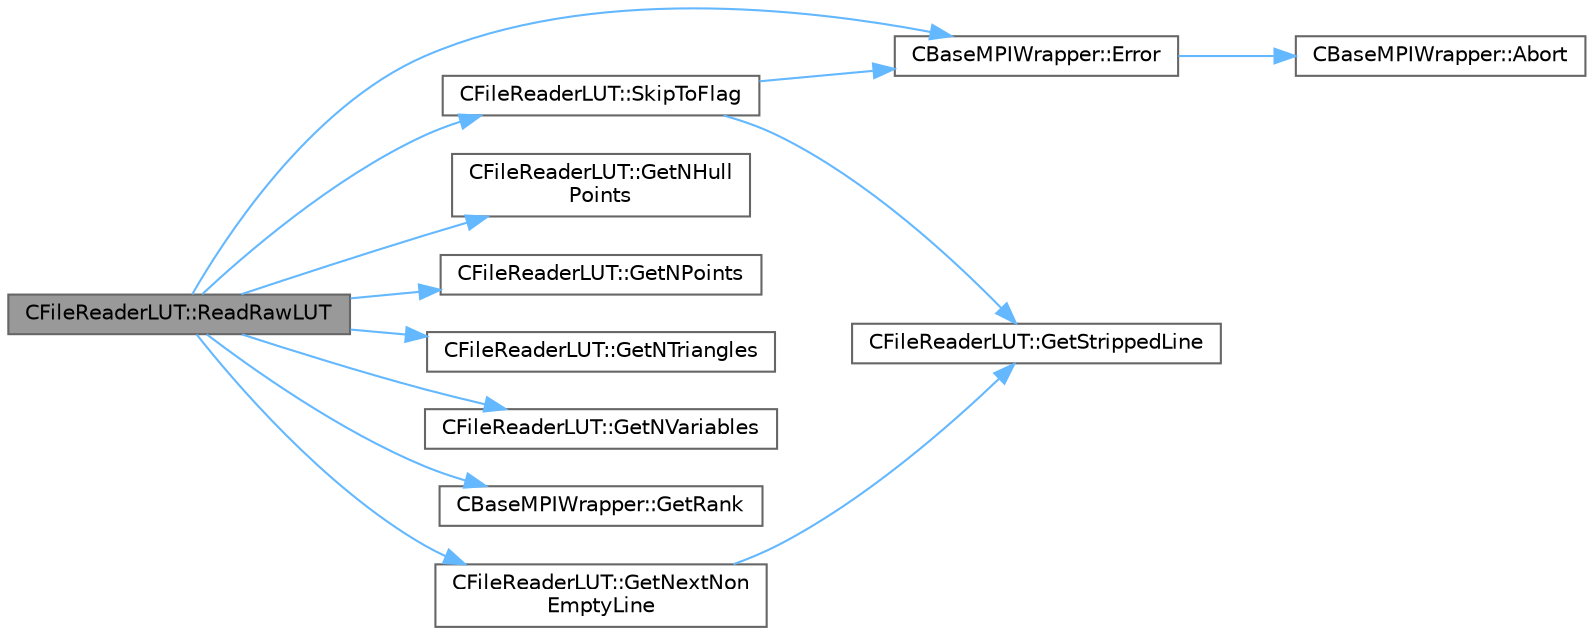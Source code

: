 digraph "CFileReaderLUT::ReadRawLUT"
{
 // LATEX_PDF_SIZE
  bgcolor="transparent";
  edge [fontname=Helvetica,fontsize=10,labelfontname=Helvetica,labelfontsize=10];
  node [fontname=Helvetica,fontsize=10,shape=box,height=0.2,width=0.4];
  rankdir="LR";
  Node1 [id="Node000001",label="CFileReaderLUT::ReadRawLUT",height=0.2,width=0.4,color="gray40", fillcolor="grey60", style="filled", fontcolor="black",tooltip="Read LUT file and store information."];
  Node1 -> Node2 [id="edge1_Node000001_Node000002",color="steelblue1",style="solid",tooltip=" "];
  Node2 [id="Node000002",label="CBaseMPIWrapper::Error",height=0.2,width=0.4,color="grey40", fillcolor="white", style="filled",URL="$classCBaseMPIWrapper.html#a04457c47629bda56704e6a8804833eeb",tooltip=" "];
  Node2 -> Node3 [id="edge2_Node000002_Node000003",color="steelblue1",style="solid",tooltip=" "];
  Node3 [id="Node000003",label="CBaseMPIWrapper::Abort",height=0.2,width=0.4,color="grey40", fillcolor="white", style="filled",URL="$classCBaseMPIWrapper.html#af7297d861dca86b45cf561b6ab642e8f",tooltip=" "];
  Node1 -> Node4 [id="edge3_Node000001_Node000004",color="steelblue1",style="solid",tooltip=" "];
  Node4 [id="Node000004",label="CFileReaderLUT::GetNextNon\lEmptyLine",height=0.2,width=0.4,color="grey40", fillcolor="white", style="filled",URL="$classCFileReaderLUT.html#aeaff2603381ba57b9f87947c9fca85c7",tooltip="Extracts the next non-empty characters from file_stream and stores them into line."];
  Node4 -> Node5 [id="edge4_Node000004_Node000005",color="steelblue1",style="solid",tooltip=" "];
  Node5 [id="Node000005",label="CFileReaderLUT::GetStrippedLine",height=0.2,width=0.4,color="grey40", fillcolor="white", style="filled",URL="$classCFileReaderLUT.html#a9834a523df70bf32a49d7945c9f330d9",tooltip="Extracts characters from file_stream, removes trailing control characters, and stores them into line."];
  Node1 -> Node6 [id="edge5_Node000001_Node000006",color="steelblue1",style="solid",tooltip=" "];
  Node6 [id="Node000006",label="CFileReaderLUT::GetNHull\lPoints",height=0.2,width=0.4,color="grey40", fillcolor="white", style="filled",URL="$classCFileReaderLUT.html#a0d5692ebda3a9eea9cfb55af900cfb77",tooltip="Get number of hull points at specific table level."];
  Node1 -> Node7 [id="edge6_Node000001_Node000007",color="steelblue1",style="solid",tooltip=" "];
  Node7 [id="Node000007",label="CFileReaderLUT::GetNPoints",height=0.2,width=0.4,color="grey40", fillcolor="white", style="filled",URL="$classCFileReaderLUT.html#a8ef995fd5a48e5a485602637c1cb4552",tooltip="Get number of data points at specific table level."];
  Node1 -> Node8 [id="edge7_Node000001_Node000008",color="steelblue1",style="solid",tooltip=" "];
  Node8 [id="Node000008",label="CFileReaderLUT::GetNTriangles",height=0.2,width=0.4,color="grey40", fillcolor="white", style="filled",URL="$classCFileReaderLUT.html#a46ca3281db998bdb75135ae45e9cfcc7",tooltip="Get number of triangles at specific table level."];
  Node1 -> Node9 [id="edge8_Node000001_Node000009",color="steelblue1",style="solid",tooltip=" "];
  Node9 [id="Node000009",label="CFileReaderLUT::GetNVariables",height=0.2,width=0.4,color="grey40", fillcolor="white", style="filled",URL="$classCFileReaderLUT.html#aa4526df8a5f8c0545fc60fea5a8032ea",tooltip="Get number of variables for which data is stored in the table."];
  Node1 -> Node10 [id="edge9_Node000001_Node000010",color="steelblue1",style="solid",tooltip=" "];
  Node10 [id="Node000010",label="CBaseMPIWrapper::GetRank",height=0.2,width=0.4,color="grey40", fillcolor="white", style="filled",URL="$classCBaseMPIWrapper.html#a63e1f265b788b4e56cb7ebdeba29b78e",tooltip=" "];
  Node1 -> Node11 [id="edge10_Node000001_Node000011",color="steelblue1",style="solid",tooltip=" "];
  Node11 [id="Node000011",label="CFileReaderLUT::SkipToFlag",height=0.2,width=0.4,color="grey40", fillcolor="white", style="filled",URL="$classCFileReaderLUT.html#a5e2c18da58f2fa8890769967fc509a47",tooltip="Searches for the position of flag in file_stream and sets the stream position of file_stream to that ..."];
  Node11 -> Node2 [id="edge11_Node000011_Node000002",color="steelblue1",style="solid",tooltip=" "];
  Node11 -> Node5 [id="edge12_Node000011_Node000005",color="steelblue1",style="solid",tooltip=" "];
}
